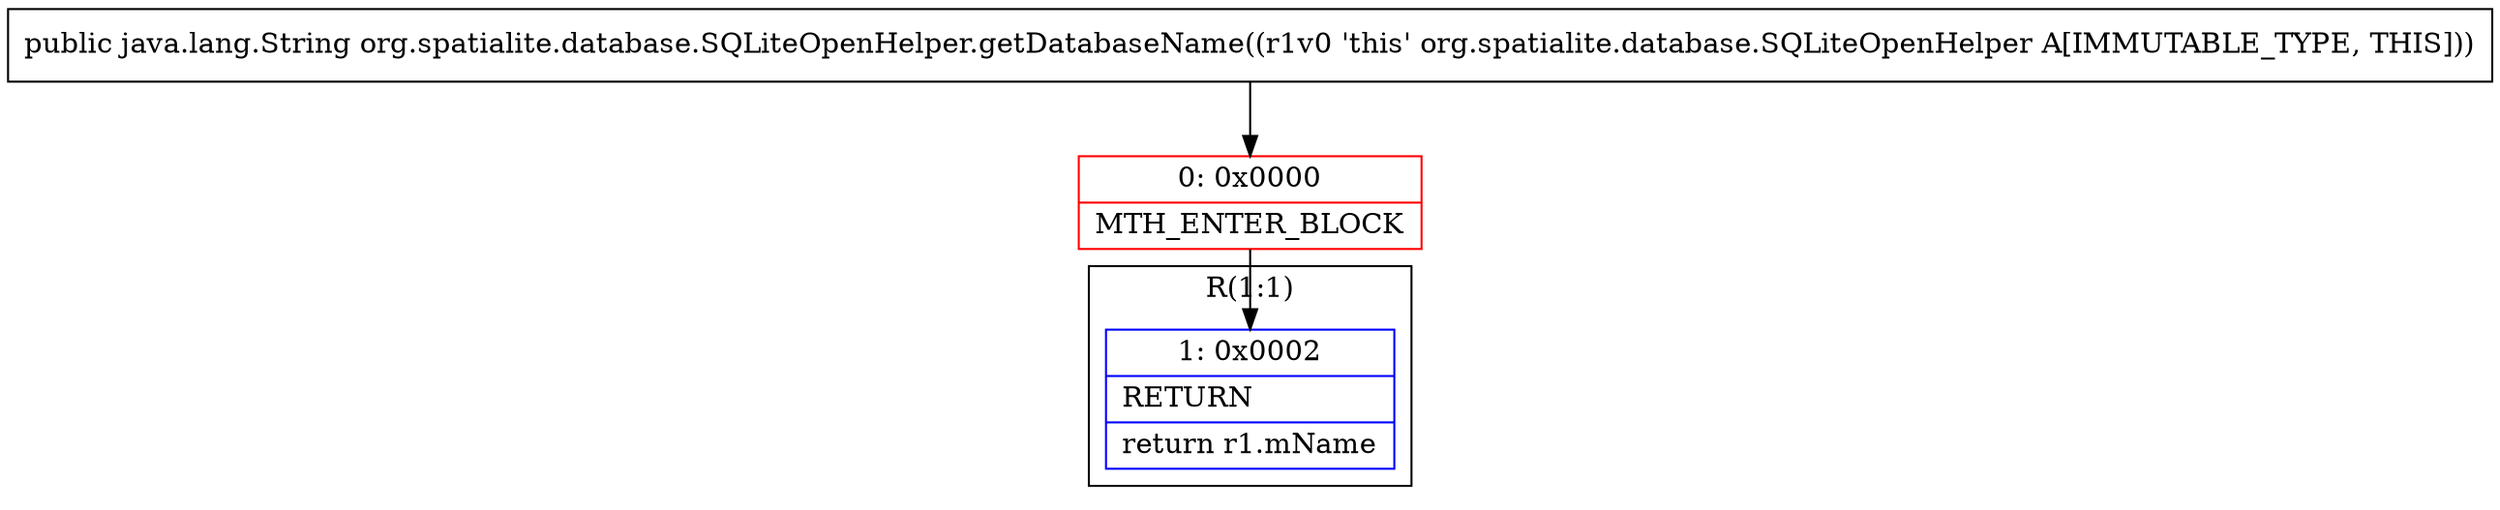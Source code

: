 digraph "CFG fororg.spatialite.database.SQLiteOpenHelper.getDatabaseName()Ljava\/lang\/String;" {
subgraph cluster_Region_506799492 {
label = "R(1:1)";
node [shape=record,color=blue];
Node_1 [shape=record,label="{1\:\ 0x0002|RETURN\l|return r1.mName\l}"];
}
Node_0 [shape=record,color=red,label="{0\:\ 0x0000|MTH_ENTER_BLOCK\l}"];
MethodNode[shape=record,label="{public java.lang.String org.spatialite.database.SQLiteOpenHelper.getDatabaseName((r1v0 'this' org.spatialite.database.SQLiteOpenHelper A[IMMUTABLE_TYPE, THIS])) }"];
MethodNode -> Node_0;
Node_0 -> Node_1;
}

